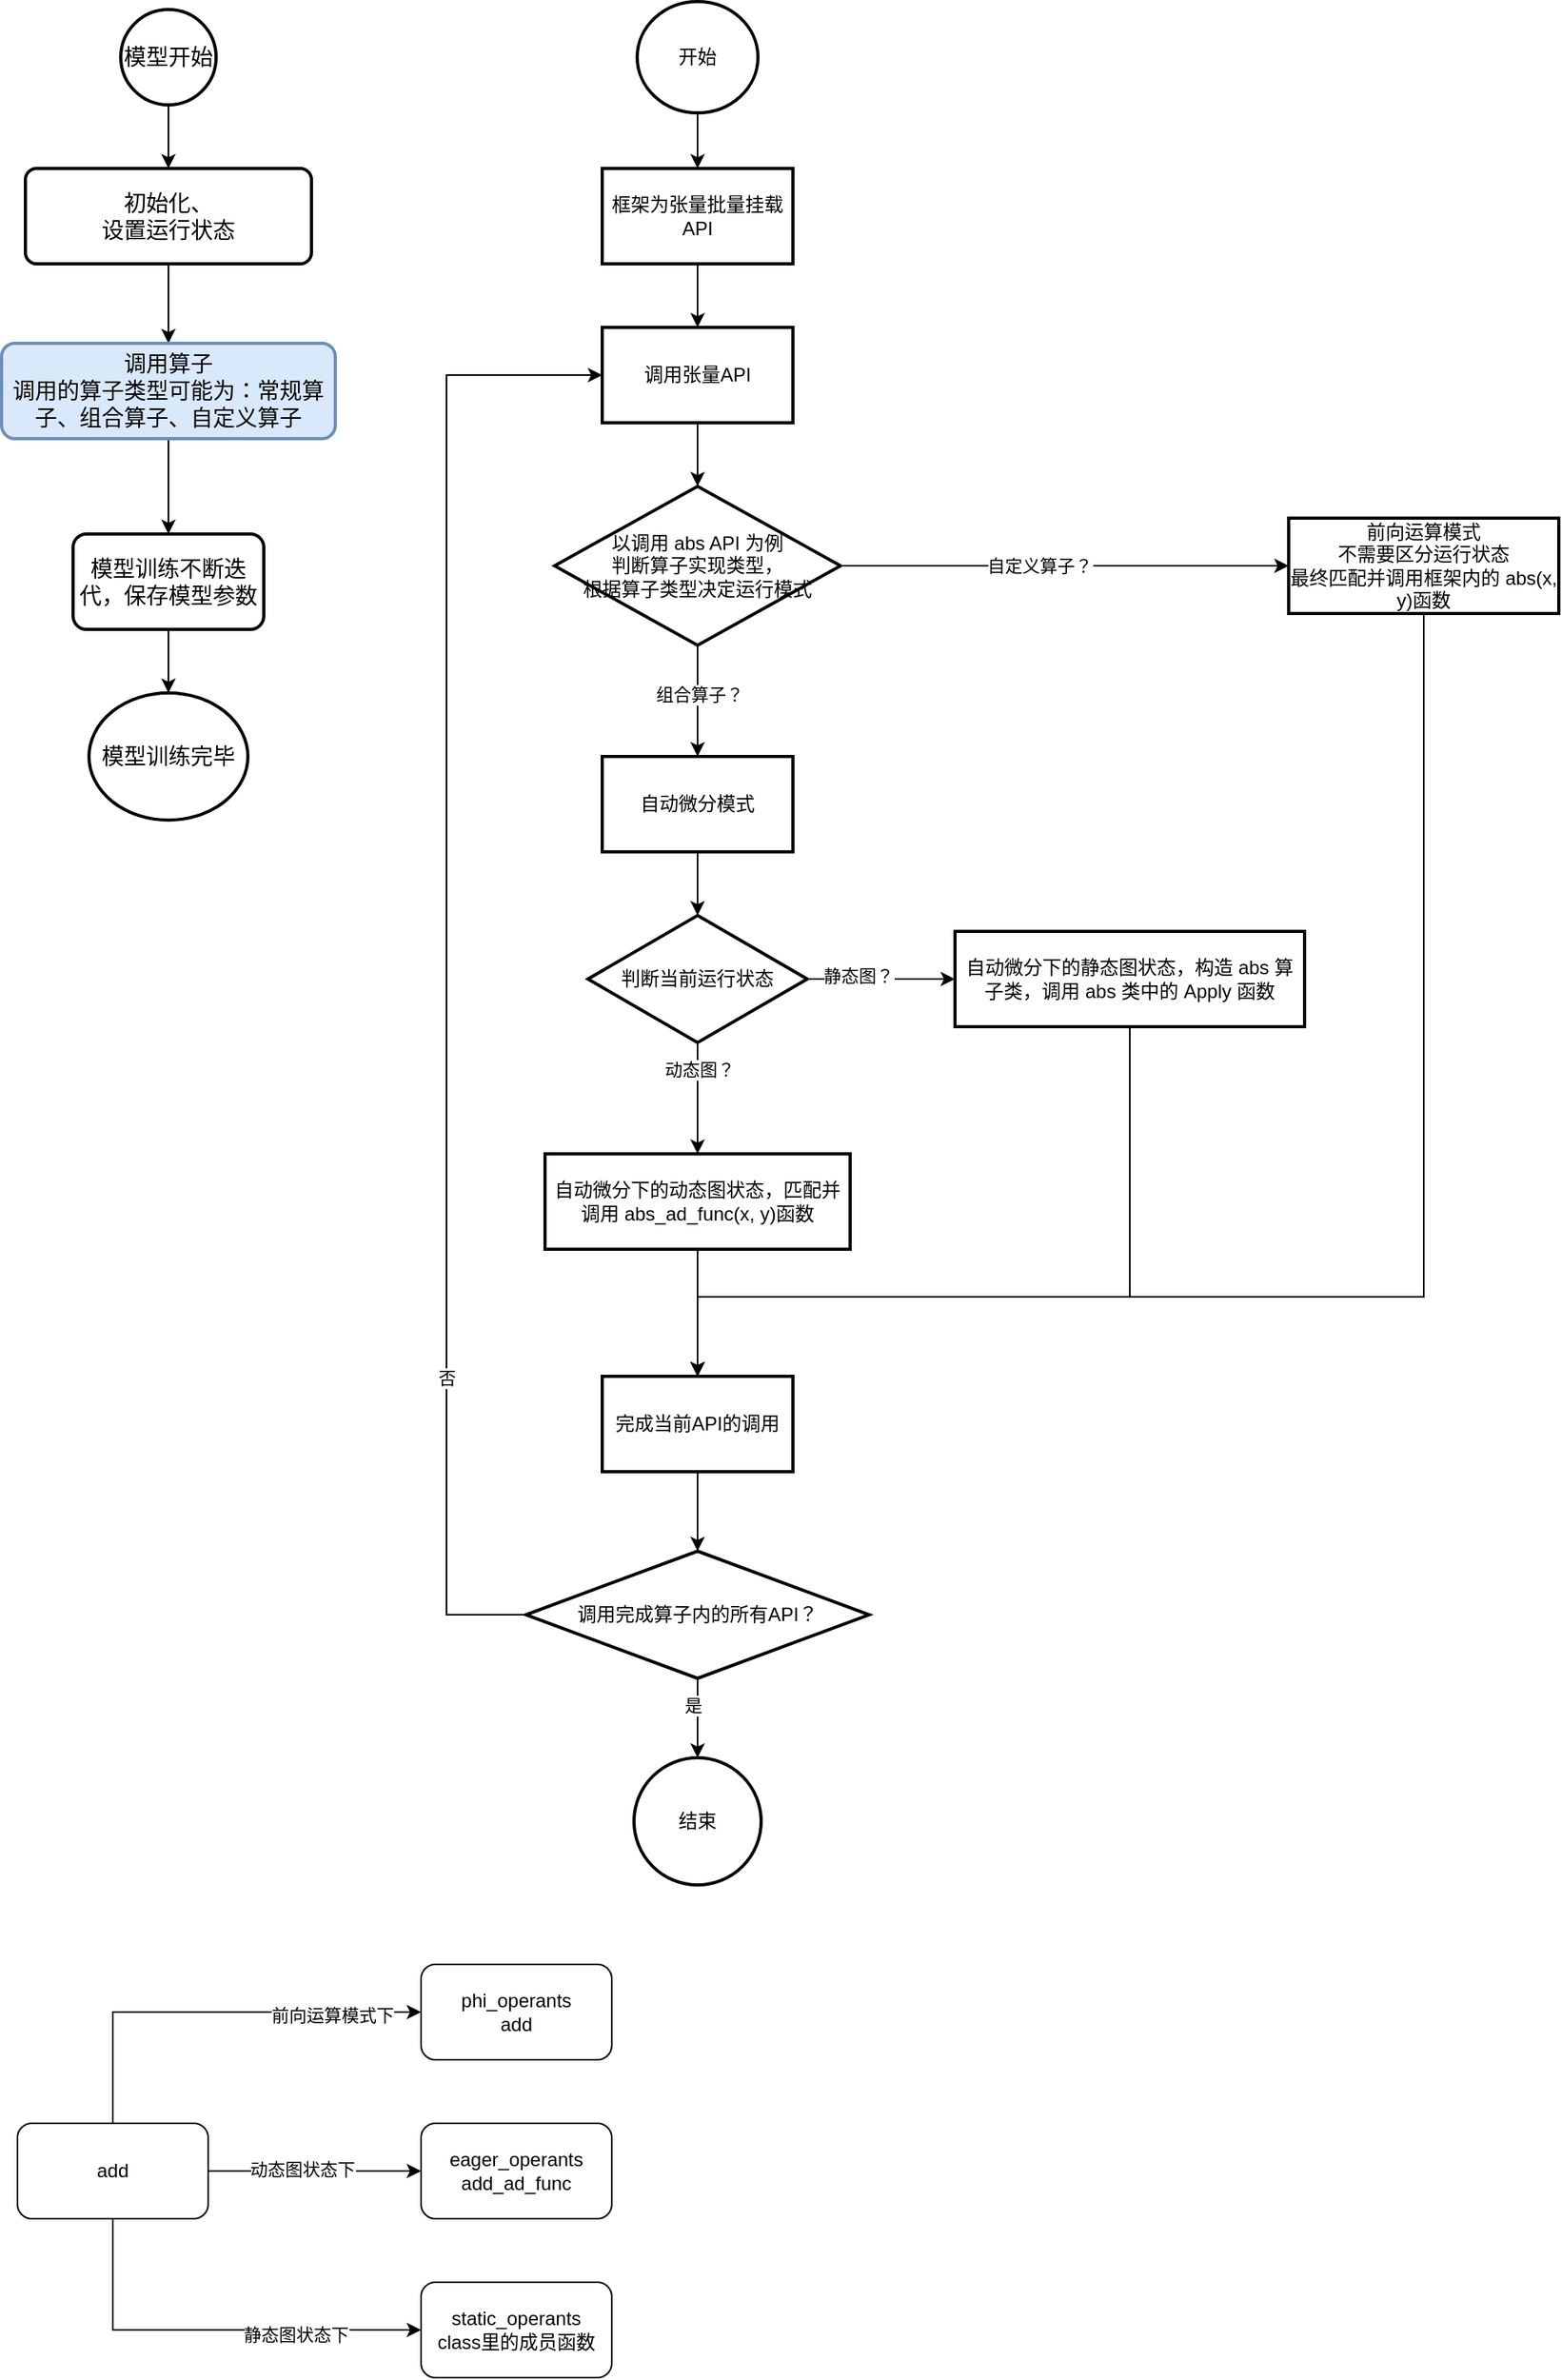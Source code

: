 <mxfile version="21.2.9" type="github">
  <diagram id="C5RBs43oDa-KdzZeNtuy" name="Page-1">
    <mxGraphModel dx="954" dy="508" grid="1" gridSize="10" guides="1" tooltips="1" connect="1" arrows="1" fold="1" page="1" pageScale="1" pageWidth="827" pageHeight="1169" math="0" shadow="0">
      <root>
        <mxCell id="WIyWlLk6GJQsqaUBKTNV-0" />
        <mxCell id="WIyWlLk6GJQsqaUBKTNV-1" parent="WIyWlLk6GJQsqaUBKTNV-0" />
        <mxCell id="6A_zgCMAa2eM95Z4ZsYA-3" style="edgeStyle=orthogonalEdgeStyle;rounded=0;orthogonalLoop=1;jettySize=auto;html=1;exitX=0.5;exitY=1;exitDx=0;exitDy=0;exitPerimeter=0;entryX=0.5;entryY=0;entryDx=0;entryDy=0;" parent="WIyWlLk6GJQsqaUBKTNV-1" source="6A_zgCMAa2eM95Z4ZsYA-0" target="6A_zgCMAa2eM95Z4ZsYA-2" edge="1">
          <mxGeometry relative="1" as="geometry" />
        </mxCell>
        <mxCell id="6A_zgCMAa2eM95Z4ZsYA-0" value="模型开始" style="strokeWidth=2;html=1;shape=mxgraph.flowchart.start_2;whiteSpace=wrap;fontSize=14;" parent="WIyWlLk6GJQsqaUBKTNV-1" vertex="1">
          <mxGeometry x="165" y="60" width="60" height="60" as="geometry" />
        </mxCell>
        <mxCell id="6A_zgCMAa2eM95Z4ZsYA-5" value="" style="edgeStyle=orthogonalEdgeStyle;rounded=0;orthogonalLoop=1;jettySize=auto;html=1;" parent="WIyWlLk6GJQsqaUBKTNV-1" source="6A_zgCMAa2eM95Z4ZsYA-2" target="6A_zgCMAa2eM95Z4ZsYA-4" edge="1">
          <mxGeometry relative="1" as="geometry" />
        </mxCell>
        <mxCell id="6A_zgCMAa2eM95Z4ZsYA-2" value="初始化、&lt;br style=&quot;font-size: 14px;&quot;&gt;设置运行状态" style="rounded=1;whiteSpace=wrap;html=1;absoluteArcSize=1;arcSize=14;strokeWidth=2;fontSize=14;" parent="WIyWlLk6GJQsqaUBKTNV-1" vertex="1">
          <mxGeometry x="105" y="160" width="180" height="60" as="geometry" />
        </mxCell>
        <mxCell id="6A_zgCMAa2eM95Z4ZsYA-11" value="" style="edgeStyle=orthogonalEdgeStyle;rounded=0;orthogonalLoop=1;jettySize=auto;html=1;" parent="WIyWlLk6GJQsqaUBKTNV-1" source="6A_zgCMAa2eM95Z4ZsYA-4" target="6A_zgCMAa2eM95Z4ZsYA-10" edge="1">
          <mxGeometry relative="1" as="geometry" />
        </mxCell>
        <mxCell id="6A_zgCMAa2eM95Z4ZsYA-4" value="调用算子&lt;br&gt;调用的算子类型可能为：常规算子、组合算子、自定义算子" style="whiteSpace=wrap;html=1;fontSize=14;rounded=1;arcSize=14;strokeWidth=2;fillColor=#dae8fc;strokeColor=#6c8ebf;" parent="WIyWlLk6GJQsqaUBKTNV-1" vertex="1">
          <mxGeometry x="90" y="270" width="210" height="60" as="geometry" />
        </mxCell>
        <mxCell id="6A_zgCMAa2eM95Z4ZsYA-13" value="" style="edgeStyle=orthogonalEdgeStyle;rounded=0;orthogonalLoop=1;jettySize=auto;html=1;" parent="WIyWlLk6GJQsqaUBKTNV-1" source="6A_zgCMAa2eM95Z4ZsYA-10" target="6A_zgCMAa2eM95Z4ZsYA-12" edge="1">
          <mxGeometry relative="1" as="geometry" />
        </mxCell>
        <mxCell id="6A_zgCMAa2eM95Z4ZsYA-10" value="模型训练不断迭代，保存模型参数" style="whiteSpace=wrap;html=1;fontSize=14;rounded=1;arcSize=14;strokeWidth=2;" parent="WIyWlLk6GJQsqaUBKTNV-1" vertex="1">
          <mxGeometry x="135" y="390" width="120" height="60" as="geometry" />
        </mxCell>
        <mxCell id="6A_zgCMAa2eM95Z4ZsYA-12" value="模型训练完毕" style="ellipse;whiteSpace=wrap;html=1;fontSize=14;rounded=1;arcSize=14;strokeWidth=2;" parent="WIyWlLk6GJQsqaUBKTNV-1" vertex="1">
          <mxGeometry x="145" y="490" width="100" height="80" as="geometry" />
        </mxCell>
        <mxCell id="6A_zgCMAa2eM95Z4ZsYA-16" value="" style="edgeStyle=orthogonalEdgeStyle;rounded=0;orthogonalLoop=1;jettySize=auto;html=1;" parent="WIyWlLk6GJQsqaUBKTNV-1" source="6A_zgCMAa2eM95Z4ZsYA-14" target="6A_zgCMAa2eM95Z4ZsYA-15" edge="1">
          <mxGeometry relative="1" as="geometry" />
        </mxCell>
        <mxCell id="6A_zgCMAa2eM95Z4ZsYA-14" value="开始" style="strokeWidth=2;html=1;shape=mxgraph.flowchart.start_2;whiteSpace=wrap;" parent="WIyWlLk6GJQsqaUBKTNV-1" vertex="1">
          <mxGeometry x="490" y="55" width="76" height="70" as="geometry" />
        </mxCell>
        <mxCell id="6A_zgCMAa2eM95Z4ZsYA-18" value="" style="edgeStyle=orthogonalEdgeStyle;rounded=0;orthogonalLoop=1;jettySize=auto;html=1;" parent="WIyWlLk6GJQsqaUBKTNV-1" source="6A_zgCMAa2eM95Z4ZsYA-15" target="6A_zgCMAa2eM95Z4ZsYA-17" edge="1">
          <mxGeometry relative="1" as="geometry" />
        </mxCell>
        <mxCell id="6A_zgCMAa2eM95Z4ZsYA-15" value="框架为张量批量挂载 API" style="whiteSpace=wrap;html=1;strokeWidth=2;" parent="WIyWlLk6GJQsqaUBKTNV-1" vertex="1">
          <mxGeometry x="468" y="160" width="120" height="60" as="geometry" />
        </mxCell>
        <mxCell id="6A_zgCMAa2eM95Z4ZsYA-20" value="" style="edgeStyle=orthogonalEdgeStyle;rounded=0;orthogonalLoop=1;jettySize=auto;html=1;" parent="WIyWlLk6GJQsqaUBKTNV-1" source="6A_zgCMAa2eM95Z4ZsYA-17" target="6A_zgCMAa2eM95Z4ZsYA-19" edge="1">
          <mxGeometry relative="1" as="geometry" />
        </mxCell>
        <mxCell id="6A_zgCMAa2eM95Z4ZsYA-17" value="调用张量API" style="whiteSpace=wrap;html=1;strokeWidth=2;" parent="WIyWlLk6GJQsqaUBKTNV-1" vertex="1">
          <mxGeometry x="468" y="260" width="120" height="60" as="geometry" />
        </mxCell>
        <mxCell id="6A_zgCMAa2eM95Z4ZsYA-22" value="" style="edgeStyle=orthogonalEdgeStyle;rounded=0;orthogonalLoop=1;jettySize=auto;html=1;" parent="WIyWlLk6GJQsqaUBKTNV-1" source="6A_zgCMAa2eM95Z4ZsYA-19" target="6A_zgCMAa2eM95Z4ZsYA-21" edge="1">
          <mxGeometry relative="1" as="geometry" />
        </mxCell>
        <mxCell id="6A_zgCMAa2eM95Z4ZsYA-23" value="自定义算子？" style="edgeLabel;html=1;align=center;verticalAlign=middle;resizable=0;points=[];" parent="6A_zgCMAa2eM95Z4ZsYA-22" vertex="1" connectable="0">
          <mxGeometry x="-0.118" y="1" relative="1" as="geometry">
            <mxPoint y="1" as="offset" />
          </mxGeometry>
        </mxCell>
        <mxCell id="6A_zgCMAa2eM95Z4ZsYA-25" value="" style="edgeStyle=orthogonalEdgeStyle;rounded=0;orthogonalLoop=1;jettySize=auto;html=1;" parent="WIyWlLk6GJQsqaUBKTNV-1" source="6A_zgCMAa2eM95Z4ZsYA-19" target="6A_zgCMAa2eM95Z4ZsYA-24" edge="1">
          <mxGeometry relative="1" as="geometry" />
        </mxCell>
        <mxCell id="6A_zgCMAa2eM95Z4ZsYA-26" value="组合算子？" style="edgeLabel;html=1;align=center;verticalAlign=middle;resizable=0;points=[];" parent="6A_zgCMAa2eM95Z4ZsYA-25" vertex="1" connectable="0">
          <mxGeometry x="-0.114" y="1" relative="1" as="geometry">
            <mxPoint as="offset" />
          </mxGeometry>
        </mxCell>
        <mxCell id="6A_zgCMAa2eM95Z4ZsYA-19" value="以调用 abs API 为例&lt;br&gt;判断算子实现类型，&lt;br&gt;根据算子类型决定运行模式" style="rhombus;whiteSpace=wrap;html=1;strokeWidth=2;" parent="WIyWlLk6GJQsqaUBKTNV-1" vertex="1">
          <mxGeometry x="438" y="360" width="180" height="100" as="geometry" />
        </mxCell>
        <mxCell id="6A_zgCMAa2eM95Z4ZsYA-39" style="edgeStyle=orthogonalEdgeStyle;rounded=0;orthogonalLoop=1;jettySize=auto;html=1;exitX=0.5;exitY=1;exitDx=0;exitDy=0;entryX=0.5;entryY=0;entryDx=0;entryDy=0;" parent="WIyWlLk6GJQsqaUBKTNV-1" source="6A_zgCMAa2eM95Z4ZsYA-21" target="6A_zgCMAa2eM95Z4ZsYA-35" edge="1">
          <mxGeometry relative="1" as="geometry">
            <Array as="points">
              <mxPoint x="985" y="870" />
              <mxPoint x="528" y="870" />
            </Array>
          </mxGeometry>
        </mxCell>
        <mxCell id="6A_zgCMAa2eM95Z4ZsYA-21" value="前向运算模式&lt;br&gt;不需要区分运行状态&lt;br&gt;最终匹配并调用框架内的 abs(x, y)函数" style="whiteSpace=wrap;html=1;strokeWidth=2;" parent="WIyWlLk6GJQsqaUBKTNV-1" vertex="1">
          <mxGeometry x="900" y="380" width="170" height="60" as="geometry" />
        </mxCell>
        <mxCell id="6A_zgCMAa2eM95Z4ZsYA-28" value="" style="edgeStyle=orthogonalEdgeStyle;rounded=0;orthogonalLoop=1;jettySize=auto;html=1;" parent="WIyWlLk6GJQsqaUBKTNV-1" source="6A_zgCMAa2eM95Z4ZsYA-24" target="6A_zgCMAa2eM95Z4ZsYA-27" edge="1">
          <mxGeometry relative="1" as="geometry" />
        </mxCell>
        <mxCell id="6A_zgCMAa2eM95Z4ZsYA-24" value="自动微分模式" style="whiteSpace=wrap;html=1;strokeWidth=2;" parent="WIyWlLk6GJQsqaUBKTNV-1" vertex="1">
          <mxGeometry x="468" y="530" width="120" height="60" as="geometry" />
        </mxCell>
        <mxCell id="6A_zgCMAa2eM95Z4ZsYA-30" value="" style="edgeStyle=orthogonalEdgeStyle;rounded=0;orthogonalLoop=1;jettySize=auto;html=1;" parent="WIyWlLk6GJQsqaUBKTNV-1" source="6A_zgCMAa2eM95Z4ZsYA-27" target="6A_zgCMAa2eM95Z4ZsYA-29" edge="1">
          <mxGeometry relative="1" as="geometry" />
        </mxCell>
        <mxCell id="6A_zgCMAa2eM95Z4ZsYA-31" value="动态图？" style="edgeLabel;html=1;align=center;verticalAlign=middle;resizable=0;points=[];" parent="6A_zgCMAa2eM95Z4ZsYA-30" vertex="1" connectable="0">
          <mxGeometry x="-0.511" y="1" relative="1" as="geometry">
            <mxPoint as="offset" />
          </mxGeometry>
        </mxCell>
        <mxCell id="6A_zgCMAa2eM95Z4ZsYA-33" value="" style="edgeStyle=orthogonalEdgeStyle;rounded=0;orthogonalLoop=1;jettySize=auto;html=1;" parent="WIyWlLk6GJQsqaUBKTNV-1" source="6A_zgCMAa2eM95Z4ZsYA-27" target="6A_zgCMAa2eM95Z4ZsYA-32" edge="1">
          <mxGeometry relative="1" as="geometry" />
        </mxCell>
        <mxCell id="6A_zgCMAa2eM95Z4ZsYA-34" value="静态图？" style="edgeLabel;html=1;align=center;verticalAlign=middle;resizable=0;points=[];" parent="6A_zgCMAa2eM95Z4ZsYA-33" vertex="1" connectable="0">
          <mxGeometry x="-0.315" y="3" relative="1" as="geometry">
            <mxPoint y="1" as="offset" />
          </mxGeometry>
        </mxCell>
        <mxCell id="6A_zgCMAa2eM95Z4ZsYA-27" value="判断当前运行状态" style="rhombus;whiteSpace=wrap;html=1;strokeWidth=2;" parent="WIyWlLk6GJQsqaUBKTNV-1" vertex="1">
          <mxGeometry x="459" y="630" width="138" height="80" as="geometry" />
        </mxCell>
        <mxCell id="6A_zgCMAa2eM95Z4ZsYA-36" value="" style="edgeStyle=orthogonalEdgeStyle;rounded=0;orthogonalLoop=1;jettySize=auto;html=1;" parent="WIyWlLk6GJQsqaUBKTNV-1" source="6A_zgCMAa2eM95Z4ZsYA-29" target="6A_zgCMAa2eM95Z4ZsYA-35" edge="1">
          <mxGeometry relative="1" as="geometry" />
        </mxCell>
        <mxCell id="6A_zgCMAa2eM95Z4ZsYA-29" value="自动微分下的动态图状态，匹配并调用 abs_ad_func(x, y)函数" style="whiteSpace=wrap;html=1;strokeWidth=2;" parent="WIyWlLk6GJQsqaUBKTNV-1" vertex="1">
          <mxGeometry x="432" y="780" width="192" height="60" as="geometry" />
        </mxCell>
        <mxCell id="6A_zgCMAa2eM95Z4ZsYA-38" style="edgeStyle=orthogonalEdgeStyle;rounded=0;orthogonalLoop=1;jettySize=auto;html=1;exitX=0.5;exitY=1;exitDx=0;exitDy=0;entryX=0.5;entryY=0;entryDx=0;entryDy=0;" parent="WIyWlLk6GJQsqaUBKTNV-1" source="6A_zgCMAa2eM95Z4ZsYA-32" target="6A_zgCMAa2eM95Z4ZsYA-35" edge="1">
          <mxGeometry relative="1" as="geometry">
            <Array as="points">
              <mxPoint x="800" y="870" />
              <mxPoint x="528" y="870" />
            </Array>
          </mxGeometry>
        </mxCell>
        <mxCell id="6A_zgCMAa2eM95Z4ZsYA-32" value="自动微分下的静态图状态，构造 abs 算子类，调用 abs 类中的 Apply 函数" style="whiteSpace=wrap;html=1;strokeWidth=2;" parent="WIyWlLk6GJQsqaUBKTNV-1" vertex="1">
          <mxGeometry x="690" y="640" width="220" height="60" as="geometry" />
        </mxCell>
        <mxCell id="6A_zgCMAa2eM95Z4ZsYA-41" value="" style="edgeStyle=orthogonalEdgeStyle;rounded=0;orthogonalLoop=1;jettySize=auto;html=1;" parent="WIyWlLk6GJQsqaUBKTNV-1" source="6A_zgCMAa2eM95Z4ZsYA-35" target="6A_zgCMAa2eM95Z4ZsYA-40" edge="1">
          <mxGeometry relative="1" as="geometry" />
        </mxCell>
        <mxCell id="6A_zgCMAa2eM95Z4ZsYA-35" value="完成当前API的调用" style="whiteSpace=wrap;html=1;strokeWidth=2;" parent="WIyWlLk6GJQsqaUBKTNV-1" vertex="1">
          <mxGeometry x="468" y="920" width="120" height="60" as="geometry" />
        </mxCell>
        <mxCell id="6A_zgCMAa2eM95Z4ZsYA-42" style="edgeStyle=orthogonalEdgeStyle;rounded=0;orthogonalLoop=1;jettySize=auto;html=1;exitX=0;exitY=0.5;exitDx=0;exitDy=0;entryX=0;entryY=0.5;entryDx=0;entryDy=0;" parent="WIyWlLk6GJQsqaUBKTNV-1" source="6A_zgCMAa2eM95Z4ZsYA-40" target="6A_zgCMAa2eM95Z4ZsYA-17" edge="1">
          <mxGeometry relative="1" as="geometry">
            <Array as="points">
              <mxPoint x="370" y="1070" />
              <mxPoint x="370" y="290" />
            </Array>
          </mxGeometry>
        </mxCell>
        <mxCell id="6A_zgCMAa2eM95Z4ZsYA-43" value="否" style="edgeLabel;html=1;align=center;verticalAlign=middle;resizable=0;points=[];" parent="6A_zgCMAa2eM95Z4ZsYA-42" vertex="1" connectable="0">
          <mxGeometry x="-0.571" relative="1" as="geometry">
            <mxPoint as="offset" />
          </mxGeometry>
        </mxCell>
        <mxCell id="6A_zgCMAa2eM95Z4ZsYA-45" value="" style="edgeStyle=orthogonalEdgeStyle;rounded=0;orthogonalLoop=1;jettySize=auto;html=1;" parent="WIyWlLk6GJQsqaUBKTNV-1" source="6A_zgCMAa2eM95Z4ZsYA-40" target="6A_zgCMAa2eM95Z4ZsYA-44" edge="1">
          <mxGeometry relative="1" as="geometry" />
        </mxCell>
        <mxCell id="6A_zgCMAa2eM95Z4ZsYA-46" value="是" style="edgeLabel;html=1;align=center;verticalAlign=middle;resizable=0;points=[];" parent="6A_zgCMAa2eM95Z4ZsYA-45" vertex="1" connectable="0">
          <mxGeometry x="-0.35" y="-3" relative="1" as="geometry">
            <mxPoint as="offset" />
          </mxGeometry>
        </mxCell>
        <mxCell id="6A_zgCMAa2eM95Z4ZsYA-40" value="调用完成算子内的所有API？" style="rhombus;whiteSpace=wrap;html=1;strokeWidth=2;" parent="WIyWlLk6GJQsqaUBKTNV-1" vertex="1">
          <mxGeometry x="420" y="1030" width="216" height="80" as="geometry" />
        </mxCell>
        <mxCell id="6A_zgCMAa2eM95Z4ZsYA-44" value="结束" style="ellipse;whiteSpace=wrap;html=1;strokeWidth=2;" parent="WIyWlLk6GJQsqaUBKTNV-1" vertex="1">
          <mxGeometry x="488" y="1160" width="80" height="80" as="geometry" />
        </mxCell>
        <mxCell id="7Lg_QilPs1h0rLuK9KO--3" value="" style="edgeStyle=orthogonalEdgeStyle;rounded=0;orthogonalLoop=1;jettySize=auto;html=1;" edge="1" parent="WIyWlLk6GJQsqaUBKTNV-1" source="7Lg_QilPs1h0rLuK9KO--0" target="7Lg_QilPs1h0rLuK9KO--2">
          <mxGeometry relative="1" as="geometry" />
        </mxCell>
        <mxCell id="7Lg_QilPs1h0rLuK9KO--4" value="动态图状态下" style="edgeLabel;html=1;align=center;verticalAlign=middle;resizable=0;points=[];" vertex="1" connectable="0" parent="7Lg_QilPs1h0rLuK9KO--3">
          <mxGeometry x="-0.119" y="2" relative="1" as="geometry">
            <mxPoint y="1" as="offset" />
          </mxGeometry>
        </mxCell>
        <mxCell id="7Lg_QilPs1h0rLuK9KO--6" style="edgeStyle=orthogonalEdgeStyle;rounded=0;orthogonalLoop=1;jettySize=auto;html=1;exitX=0.5;exitY=1;exitDx=0;exitDy=0;entryX=0;entryY=0.5;entryDx=0;entryDy=0;" edge="1" parent="WIyWlLk6GJQsqaUBKTNV-1" source="7Lg_QilPs1h0rLuK9KO--0" target="7Lg_QilPs1h0rLuK9KO--5">
          <mxGeometry relative="1" as="geometry" />
        </mxCell>
        <mxCell id="7Lg_QilPs1h0rLuK9KO--7" value="静态图状态下" style="edgeLabel;html=1;align=center;verticalAlign=middle;resizable=0;points=[];" vertex="1" connectable="0" parent="7Lg_QilPs1h0rLuK9KO--6">
          <mxGeometry x="0.402" y="-2" relative="1" as="geometry">
            <mxPoint y="1" as="offset" />
          </mxGeometry>
        </mxCell>
        <mxCell id="7Lg_QilPs1h0rLuK9KO--9" style="edgeStyle=orthogonalEdgeStyle;rounded=0;orthogonalLoop=1;jettySize=auto;html=1;exitX=0.5;exitY=0;exitDx=0;exitDy=0;entryX=0;entryY=0.5;entryDx=0;entryDy=0;" edge="1" parent="WIyWlLk6GJQsqaUBKTNV-1" source="7Lg_QilPs1h0rLuK9KO--0" target="7Lg_QilPs1h0rLuK9KO--8">
          <mxGeometry relative="1" as="geometry" />
        </mxCell>
        <mxCell id="7Lg_QilPs1h0rLuK9KO--10" value="前向运算模式下" style="edgeLabel;html=1;align=center;verticalAlign=middle;resizable=0;points=[];" vertex="1" connectable="0" parent="7Lg_QilPs1h0rLuK9KO--9">
          <mxGeometry x="0.576" y="-1" relative="1" as="geometry">
            <mxPoint y="1" as="offset" />
          </mxGeometry>
        </mxCell>
        <mxCell id="7Lg_QilPs1h0rLuK9KO--0" value="add" style="rounded=1;whiteSpace=wrap;html=1;" vertex="1" parent="WIyWlLk6GJQsqaUBKTNV-1">
          <mxGeometry x="100" y="1390" width="120" height="60" as="geometry" />
        </mxCell>
        <mxCell id="7Lg_QilPs1h0rLuK9KO--2" value="eager_operants&lt;br&gt;add_ad_func" style="whiteSpace=wrap;html=1;rounded=1;" vertex="1" parent="WIyWlLk6GJQsqaUBKTNV-1">
          <mxGeometry x="354" y="1390" width="120" height="60" as="geometry" />
        </mxCell>
        <mxCell id="7Lg_QilPs1h0rLuK9KO--5" value="static_operants&lt;br&gt;class里的成员函数" style="whiteSpace=wrap;html=1;rounded=1;" vertex="1" parent="WIyWlLk6GJQsqaUBKTNV-1">
          <mxGeometry x="354" y="1490" width="120" height="60" as="geometry" />
        </mxCell>
        <mxCell id="7Lg_QilPs1h0rLuK9KO--8" value="phi_operants&lt;br&gt;add" style="whiteSpace=wrap;html=1;rounded=1;" vertex="1" parent="WIyWlLk6GJQsqaUBKTNV-1">
          <mxGeometry x="354" y="1290" width="120" height="60" as="geometry" />
        </mxCell>
      </root>
    </mxGraphModel>
  </diagram>
</mxfile>

